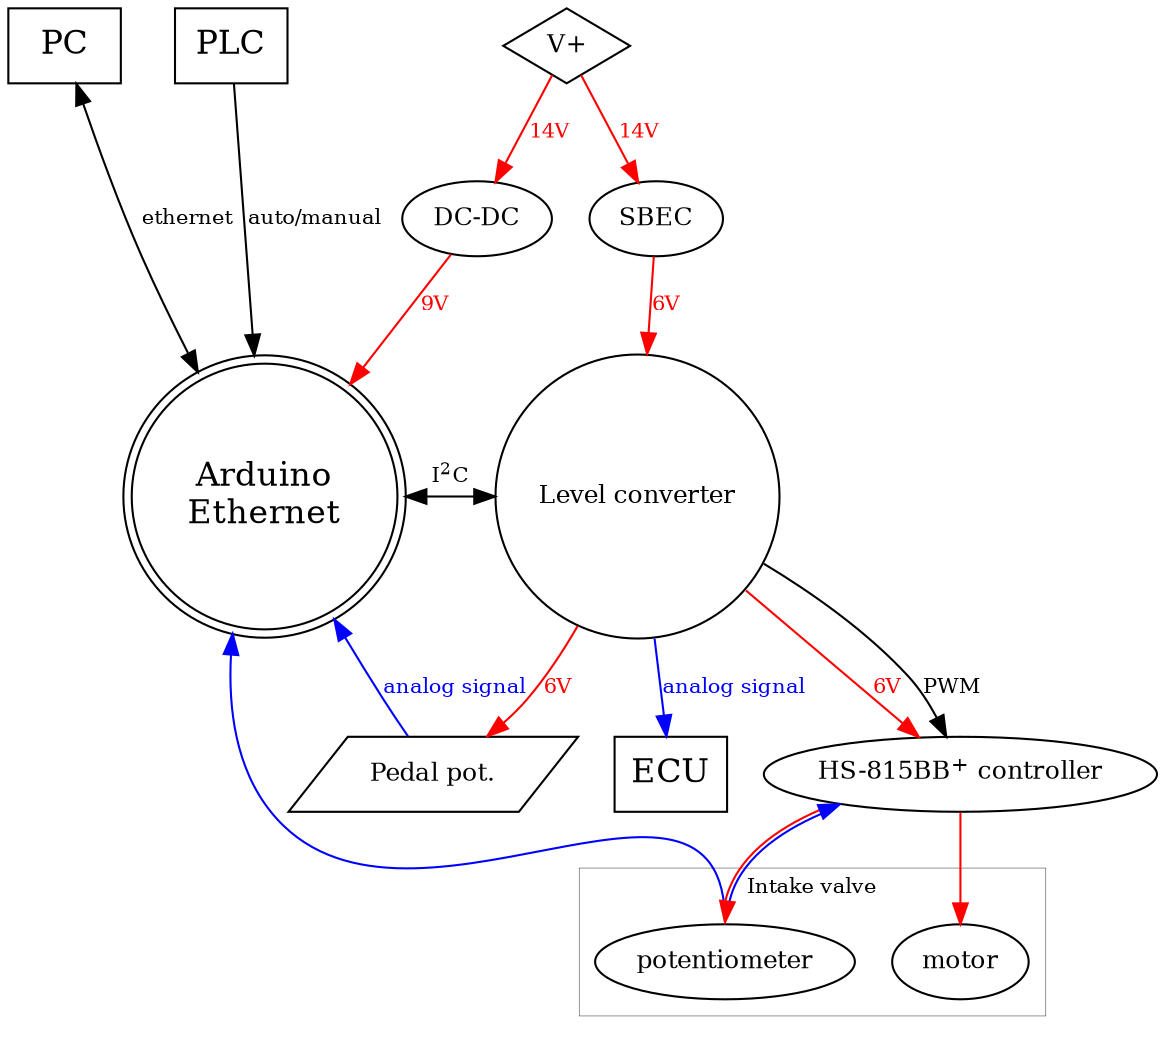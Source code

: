 
digraph full_schematic
{
	rankdir=TB;
	
	PC[shape=box,fontsize=16];
	Vp[shape=diamond,fontsize=12,label="V+"];
	PLC[shape=box,fontsize=16]
	
	DCc[fontsize=12,label="DC-DC"];
	SBEC[fontsize=12];
	Arduino[shape=doublecircle,fontsize=16,label="Arduino\nEthernet"];
	ECU[shape=box,fontsize=16];
	
	t_MTR[fontsize=12,label="motor"];
	t_PTM[shape=ellipse,fontsize=12,label="potentiometer"];
	m_CTL[shape=ellipse,fontsize=12,label=<HS-815BB<sup>+</sup> controller>];
	LC[shape=circle,fontsize=12,label="Level converter"];
	PEDAL[shape=parallelogram,fontsize=12,label="Pedal pot."];
	
	subgraph{
		rank = same;PC;PLC;Vp;
	}
	
	subgraph{
		rank = same;Arduino;LC;
	}
		
	subgraph cluster_motor{
		label = "Intake valve";
		fontsize=10;
		penwidth=0.2;
		rank = same;t_PTM;t_MTR;
	}
	
	
	Vp -> DCc [color=red,label="14V",fontsize=10,fontcolor=red];
	Vp -> SBEC [color=red,label="14V",fontsize=10,fontcolor=red];
	
	DCc -> Arduino [color=red,label="9V",fontsize=10,fontcolor=red];
	SBEC -> LC [color=red,label="6V",fontsize=10,fontcolor=red];
	
	Arduino -> LC[dir=both,weight=2,label=<I<sup>2</sup>C>,fontsize=10];
	
	LC -> ECU[color=blue,weight=1,label="analog signal",fontsize=10,fontcolor=blue];

	LC -> m_CTL[weight=0,color=red,label="6V",fontsize=10,fontcolor=red]
	LC -> m_CTL[weight=1,label=PWM,fontsize=10]
// 	Arduino -> m_CTL[weight=1,label=PWM,fontsize=10]
	
	LC -> PEDAL[color=red,label="6V",fontsize=10,fontcolor=red];
	PEDAL -> Arduino[color=blue,label="analog signal",fontsize=10,fontcolor=blue];
	
	PC -> Arduino [dir=both,label="ethernet",fontsize=10];
	PLC -> Arduino [label="auto/manual",fontsize=10];
	
	m_CTL -> t_MTR[color=red,weight=4];
	
	m_CTL -> t_PTM[dir=both,color="red:blue",weight=2,headport=n];
	t_PTM -> Arduino[color=blue,weight=2,tailport=n];
}
